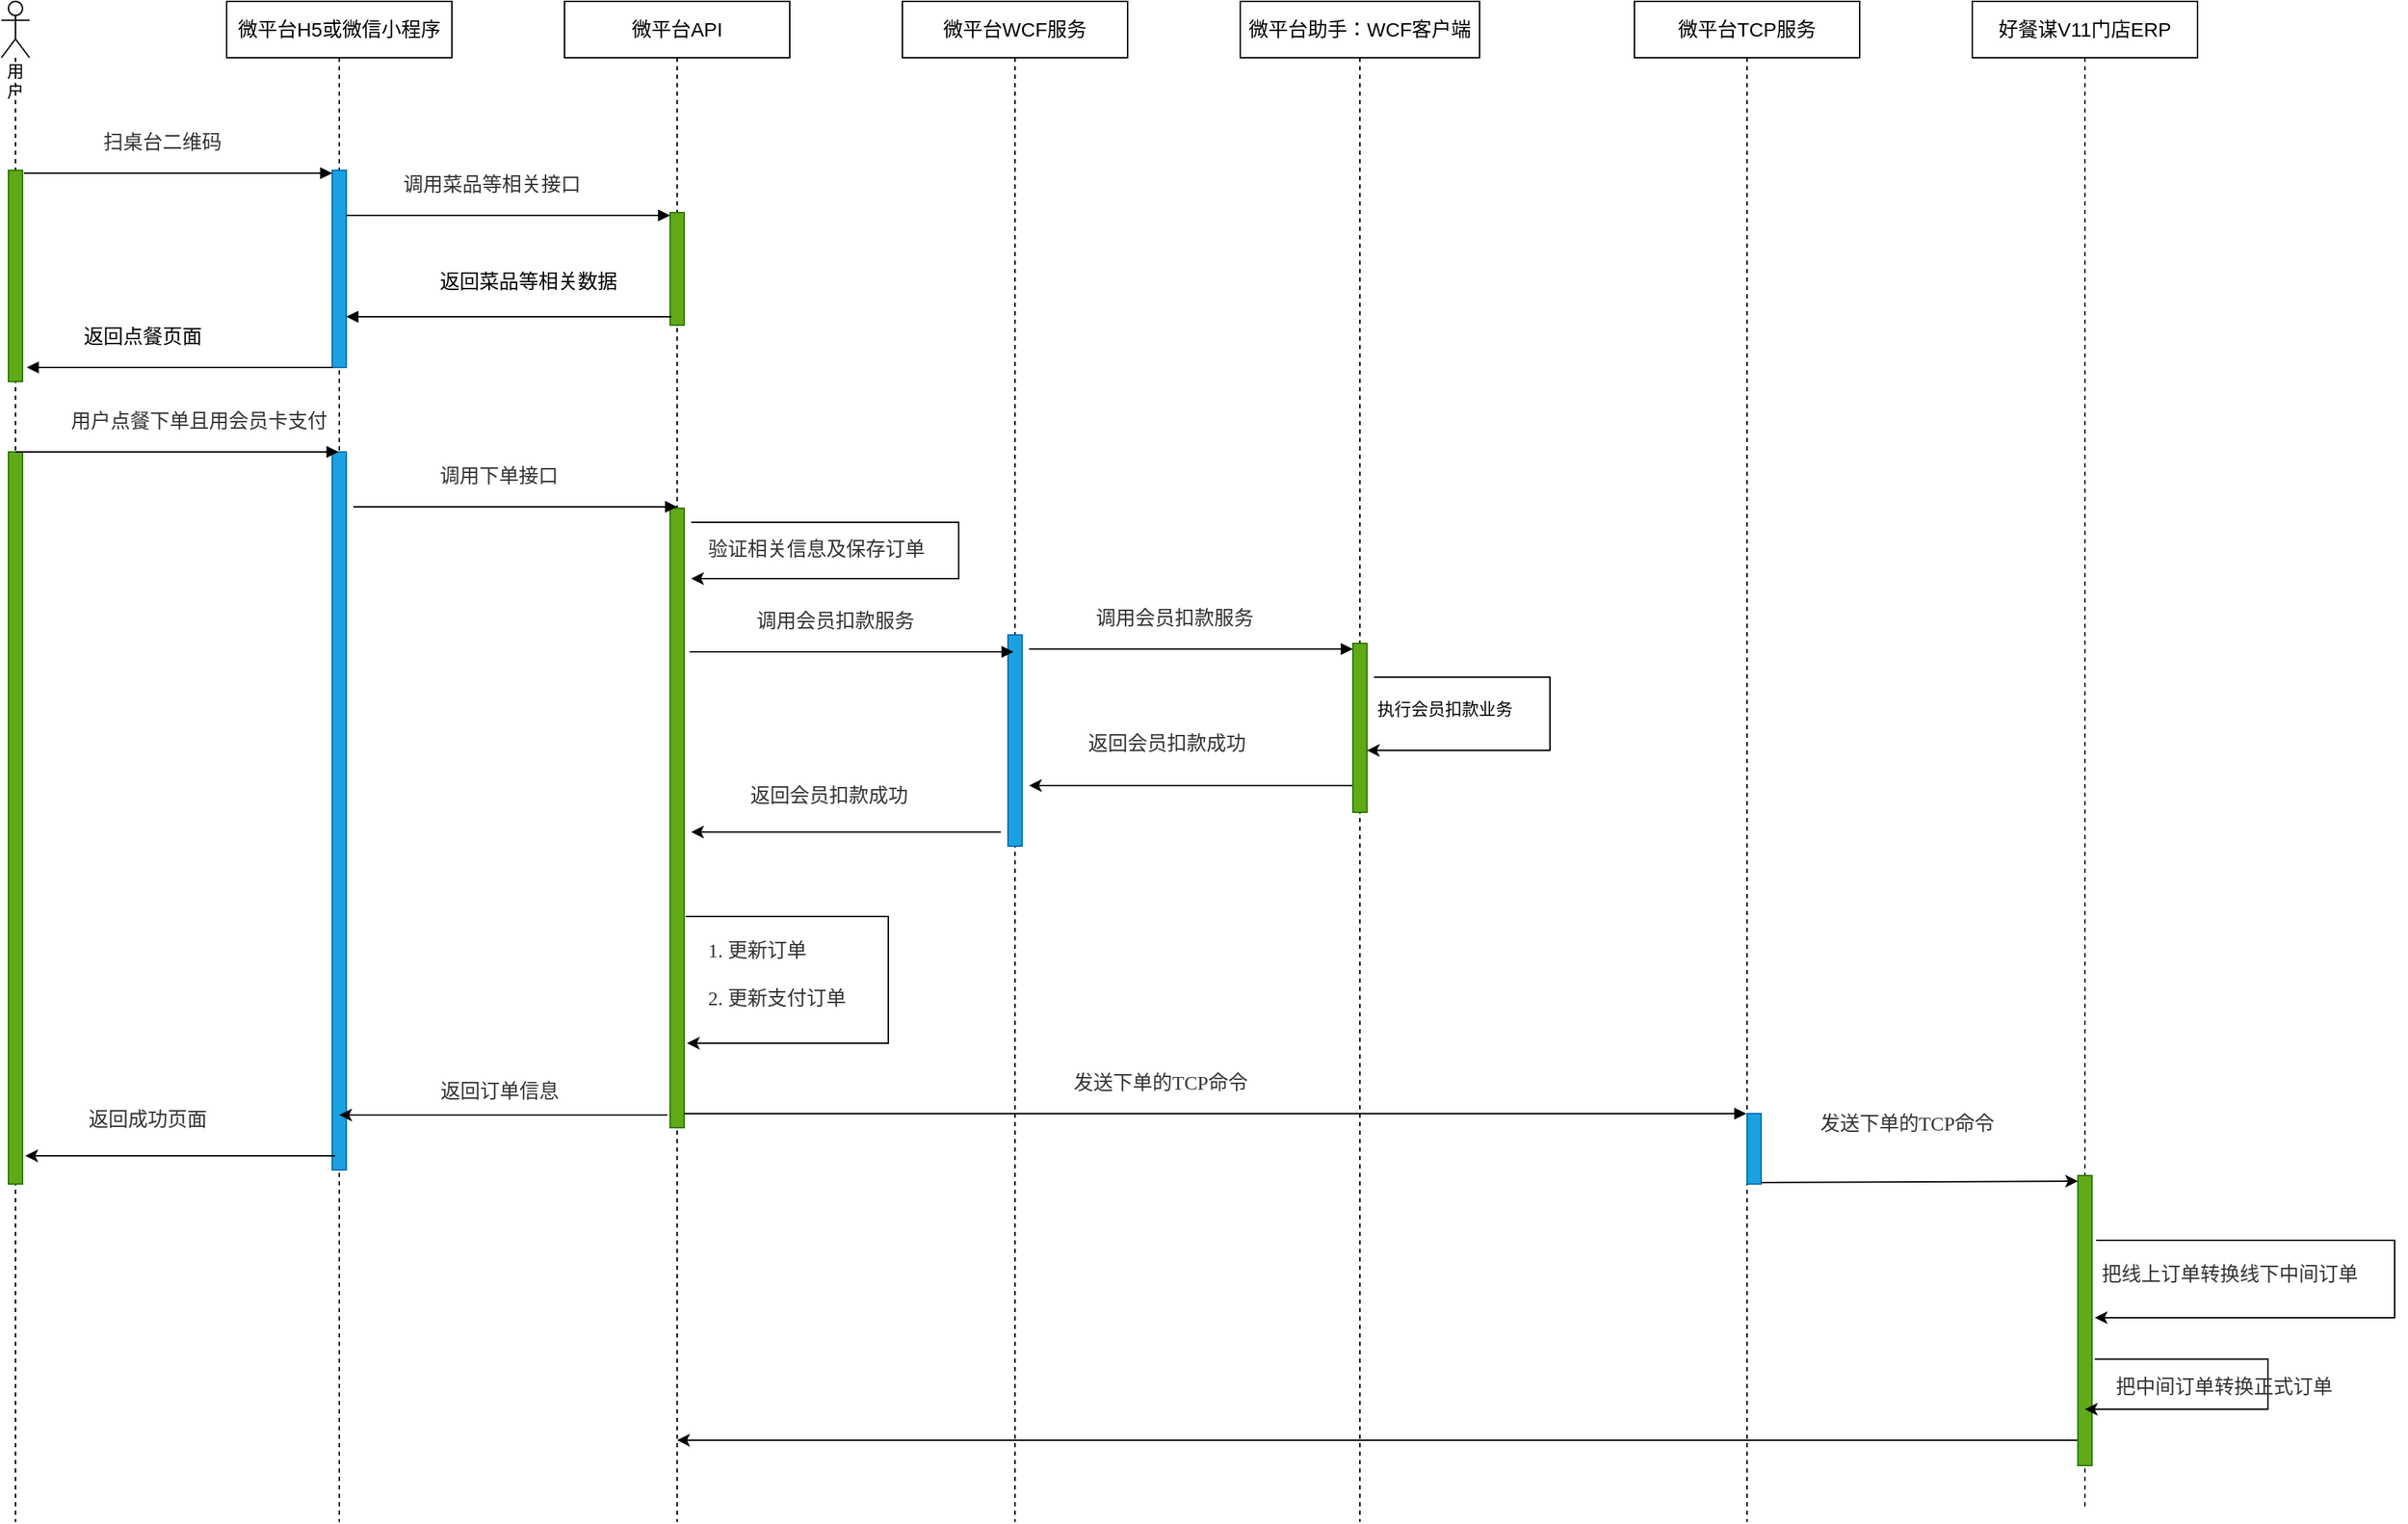 <mxfile version="14.6.10" type="github">
  <diagram id="kgpKYQtTHZ0yAKxKKP6v" name="Page-1">
    <mxGraphModel dx="1422" dy="794" grid="1" gridSize="10" guides="1" tooltips="1" connect="1" arrows="1" fold="1" page="0" pageScale="1" pageWidth="850" pageHeight="1100" math="0" shadow="0">
      <root>
        <mxCell id="0" />
        <mxCell id="1" parent="0" />
        <mxCell id="KIGTdYXQjyGPoFLAYNH6-1" value="用户" style="shape=umlLifeline;participant=umlActor;perimeter=lifelinePerimeter;whiteSpace=wrap;html=1;container=1;collapsible=0;recursiveResize=0;verticalAlign=top;spacingTop=36;outlineConnect=0;rounded=0;sketch=0;" vertex="1" parent="1">
          <mxGeometry width="20" height="1080" as="geometry" />
        </mxCell>
        <mxCell id="KIGTdYXQjyGPoFLAYNH6-11" value="" style="html=1;points=[];perimeter=orthogonalPerimeter;fillColor=#60a917;strokeColor=#2D7600;fontColor=#ffffff;" vertex="1" parent="KIGTdYXQjyGPoFLAYNH6-1">
          <mxGeometry x="5" y="120" width="10" height="150" as="geometry" />
        </mxCell>
        <mxCell id="KIGTdYXQjyGPoFLAYNH6-13" value="" style="html=1;points=[];perimeter=orthogonalPerimeter;fillColor=#60a917;strokeColor=#2D7600;fontColor=#ffffff;" vertex="1" parent="KIGTdYXQjyGPoFLAYNH6-1">
          <mxGeometry x="5" y="320" width="10" height="520" as="geometry" />
        </mxCell>
        <mxCell id="KIGTdYXQjyGPoFLAYNH6-2" value="&lt;span style=&quot;font-size: 14px&quot;&gt;微平台H5或微信小程序&lt;/span&gt;" style="shape=umlLifeline;perimeter=lifelinePerimeter;whiteSpace=wrap;html=1;container=1;collapsible=0;recursiveResize=0;outlineConnect=0;" vertex="1" parent="1">
          <mxGeometry x="160" width="160" height="1080" as="geometry" />
        </mxCell>
        <mxCell id="KIGTdYXQjyGPoFLAYNH6-3" value="" style="html=1;points=[];perimeter=orthogonalPerimeter;fillColor=#1ba1e2;strokeColor=#006EAF;fontColor=#ffffff;" vertex="1" parent="KIGTdYXQjyGPoFLAYNH6-2">
          <mxGeometry x="75" y="120" width="10" height="140" as="geometry" />
        </mxCell>
        <mxCell id="KIGTdYXQjyGPoFLAYNH6-15" value="" style="html=1;points=[];perimeter=orthogonalPerimeter;fillColor=#1ba1e2;strokeColor=#006EAF;fontColor=#ffffff;" vertex="1" parent="KIGTdYXQjyGPoFLAYNH6-2">
          <mxGeometry x="75" y="320" width="10" height="510" as="geometry" />
        </mxCell>
        <mxCell id="KIGTdYXQjyGPoFLAYNH6-5" value="&lt;div style=&quot;text-align: left&quot;&gt;&lt;span style=&quot;font-size: 14px&quot;&gt;&lt;font color=&quot;#333333&quot;&gt;扫桌台二维码&lt;/font&gt;&lt;/span&gt;&lt;/div&gt;" style="html=1;verticalAlign=bottom;endArrow=block;labelBackgroundColor=none;fontFamily=Verdana;fontSize=12;edgeStyle=elbowEdgeStyle;elbow=vertical;" edge="1" parent="1">
          <mxGeometry x="-0.104" y="10" relative="1" as="geometry">
            <mxPoint x="16" y="122" as="sourcePoint" />
            <mxPoint x="235" y="122" as="targetPoint" />
            <mxPoint as="offset" />
            <Array as="points">
              <mxPoint x="115" y="122" />
            </Array>
          </mxGeometry>
        </mxCell>
        <mxCell id="KIGTdYXQjyGPoFLAYNH6-6" value="&lt;span style=&quot;font-size: 14px&quot;&gt;微平台API&lt;/span&gt;" style="shape=umlLifeline;perimeter=lifelinePerimeter;whiteSpace=wrap;html=1;container=1;collapsible=0;recursiveResize=0;outlineConnect=0;" vertex="1" parent="1">
          <mxGeometry x="400" width="160" height="1080" as="geometry" />
        </mxCell>
        <mxCell id="KIGTdYXQjyGPoFLAYNH6-8" value="" style="html=1;points=[];perimeter=orthogonalPerimeter;fillColor=#60a917;strokeColor=#2D7600;fontColor=#ffffff;" vertex="1" parent="KIGTdYXQjyGPoFLAYNH6-6">
          <mxGeometry x="75" y="150" width="10" height="80" as="geometry" />
        </mxCell>
        <mxCell id="KIGTdYXQjyGPoFLAYNH6-17" value="" style="html=1;points=[];perimeter=orthogonalPerimeter;fillColor=#60a917;strokeColor=#2D7600;fontColor=#ffffff;" vertex="1" parent="KIGTdYXQjyGPoFLAYNH6-6">
          <mxGeometry x="75" y="360" width="10" height="440" as="geometry" />
        </mxCell>
        <mxCell id="KIGTdYXQjyGPoFLAYNH6-51" value="" style="edgeStyle=elbowEdgeStyle;elbow=horizontal;endArrow=classic;html=1;rounded=0;" edge="1" parent="KIGTdYXQjyGPoFLAYNH6-6">
          <mxGeometry width="50" height="50" relative="1" as="geometry">
            <mxPoint x="86" y="650" as="sourcePoint" />
            <mxPoint x="87" y="740" as="targetPoint" />
            <Array as="points">
              <mxPoint x="230" y="700" />
            </Array>
          </mxGeometry>
        </mxCell>
        <mxCell id="KIGTdYXQjyGPoFLAYNH6-9" value="&lt;div style=&quot;text-align: left&quot;&gt;&lt;font color=&quot;#333333&quot;&gt;&lt;span style=&quot;font-size: 14px&quot;&gt;调用菜品等相关接口&lt;/span&gt;&lt;/font&gt;&lt;/div&gt;" style="html=1;verticalAlign=bottom;endArrow=block;labelBackgroundColor=none;fontFamily=Verdana;fontSize=12;edgeStyle=elbowEdgeStyle;elbow=vertical;" edge="1" parent="1">
          <mxGeometry x="-0.104" y="10" relative="1" as="geometry">
            <mxPoint x="245" y="152" as="sourcePoint" />
            <mxPoint x="475" y="152" as="targetPoint" />
            <mxPoint as="offset" />
            <Array as="points">
              <mxPoint x="355" y="152" />
            </Array>
          </mxGeometry>
        </mxCell>
        <mxCell id="KIGTdYXQjyGPoFLAYNH6-10" value="&lt;div style=&quot;text-align: left ; font-size: 14px&quot;&gt;返回菜品等相关数据&lt;/div&gt;" style="html=1;verticalAlign=bottom;endArrow=block;labelBackgroundColor=none;fontFamily=Verdana;fontSize=14;edgeStyle=elbowEdgeStyle;elbow=vertical;" edge="1" parent="1">
          <mxGeometry x="0.402" y="-13" relative="1" as="geometry">
            <mxPoint x="285" y="224" as="sourcePoint" />
            <mxPoint x="245" y="224" as="targetPoint" />
            <mxPoint as="offset" />
            <Array as="points">
              <mxPoint x="480.5" y="224" />
            </Array>
          </mxGeometry>
        </mxCell>
        <mxCell id="KIGTdYXQjyGPoFLAYNH6-12" value="&lt;div style=&quot;text-align: left ; font-size: 14px&quot;&gt;返回点餐页面&lt;/div&gt;" style="html=1;verticalAlign=bottom;endArrow=block;labelBackgroundColor=none;fontFamily=Verdana;fontSize=14;edgeStyle=elbowEdgeStyle;elbow=vertical;" edge="1" parent="1">
          <mxGeometry x="0.602" y="-10" relative="1" as="geometry">
            <mxPoint x="50" y="260" as="sourcePoint" />
            <mxPoint x="18" y="260" as="targetPoint" />
            <mxPoint as="offset" />
            <Array as="points">
              <mxPoint x="240" y="260" />
            </Array>
          </mxGeometry>
        </mxCell>
        <mxCell id="KIGTdYXQjyGPoFLAYNH6-14" value="&lt;div style=&quot;text-align: left ; font-size: 14px&quot;&gt;&lt;font color=&quot;#333333&quot;&gt;用户点餐下单且用会员卡支付&lt;/font&gt;&lt;/div&gt;" style="html=1;verticalAlign=bottom;endArrow=block;labelBackgroundColor=none;fontFamily=Verdana;fontSize=14;edgeStyle=elbowEdgeStyle;elbow=vertical;" edge="1" parent="1" target="KIGTdYXQjyGPoFLAYNH6-2">
          <mxGeometry x="0.133" y="10" relative="1" as="geometry">
            <mxPoint x="10" y="320" as="sourcePoint" />
            <mxPoint x="225" y="320" as="targetPoint" />
            <mxPoint as="offset" />
          </mxGeometry>
        </mxCell>
        <mxCell id="KIGTdYXQjyGPoFLAYNH6-16" value="&lt;div style=&quot;text-align: left&quot;&gt;&lt;font color=&quot;#333333&quot;&gt;&lt;span style=&quot;font-size: 14px&quot;&gt;调用下单接口&lt;/span&gt;&lt;/font&gt;&lt;/div&gt;" style="html=1;verticalAlign=bottom;endArrow=block;labelBackgroundColor=none;fontFamily=Verdana;fontSize=12;edgeStyle=elbowEdgeStyle;elbow=vertical;" edge="1" parent="1">
          <mxGeometry x="-0.104" y="10" relative="1" as="geometry">
            <mxPoint x="250" y="359" as="sourcePoint" />
            <mxPoint x="480" y="359" as="targetPoint" />
            <mxPoint as="offset" />
            <Array as="points">
              <mxPoint x="360" y="359" />
            </Array>
          </mxGeometry>
        </mxCell>
        <mxCell id="KIGTdYXQjyGPoFLAYNH6-18" value="&lt;span style=&quot;font-size: 14px&quot;&gt;微平台WCF服务&lt;/span&gt;" style="shape=umlLifeline;perimeter=lifelinePerimeter;whiteSpace=wrap;html=1;container=1;collapsible=0;recursiveResize=0;outlineConnect=0;" vertex="1" parent="1">
          <mxGeometry x="640" width="160" height="1080" as="geometry" />
        </mxCell>
        <mxCell id="KIGTdYXQjyGPoFLAYNH6-23" value="" style="html=1;points=[];perimeter=orthogonalPerimeter;fillColor=#1ba1e2;strokeColor=#006EAF;fontColor=#ffffff;" vertex="1" parent="KIGTdYXQjyGPoFLAYNH6-18">
          <mxGeometry x="75" y="450" width="10" height="150" as="geometry" />
        </mxCell>
        <mxCell id="KIGTdYXQjyGPoFLAYNH6-21" value="&lt;span style=&quot;font-size: 14px&quot;&gt;微平台助手：WCF客户端&lt;/span&gt;" style="shape=umlLifeline;perimeter=lifelinePerimeter;whiteSpace=wrap;html=1;container=1;collapsible=0;recursiveResize=0;outlineConnect=0;" vertex="1" parent="1">
          <mxGeometry x="880" width="170" height="1080" as="geometry" />
        </mxCell>
        <mxCell id="KIGTdYXQjyGPoFLAYNH6-33" value="" style="edgeStyle=orthogonalEdgeStyle;curved=0;rounded=1;sketch=0;orthogonalLoop=1;jettySize=auto;html=1;" edge="1" parent="KIGTdYXQjyGPoFLAYNH6-21">
          <mxGeometry relative="1" as="geometry">
            <mxPoint x="-150" y="557" as="targetPoint" />
            <mxPoint x="80" y="557" as="sourcePoint" />
          </mxGeometry>
        </mxCell>
        <mxCell id="KIGTdYXQjyGPoFLAYNH6-25" value="" style="html=1;points=[];perimeter=orthogonalPerimeter;fillColor=#60a917;strokeColor=#2D7600;fontColor=#ffffff;" vertex="1" parent="KIGTdYXQjyGPoFLAYNH6-21">
          <mxGeometry x="80" y="456" width="10" height="120" as="geometry" />
        </mxCell>
        <mxCell id="KIGTdYXQjyGPoFLAYNH6-22" value="&lt;div style=&quot;text-align: left&quot;&gt;&lt;font color=&quot;#333333&quot;&gt;&lt;span style=&quot;font-size: 14px&quot;&gt;发送下单的TCP命令&lt;/span&gt;&lt;/font&gt;&lt;/div&gt;" style="html=1;verticalAlign=bottom;endArrow=block;labelBackgroundColor=none;fontFamily=Verdana;fontSize=12;edgeStyle=elbowEdgeStyle;elbow=vertical;" edge="1" parent="1" target="KIGTdYXQjyGPoFLAYNH6-52">
          <mxGeometry x="-0.104" y="10" relative="1" as="geometry">
            <mxPoint x="485" y="790" as="sourcePoint" />
            <mxPoint x="715" y="790" as="targetPoint" />
            <mxPoint as="offset" />
            <Array as="points">
              <mxPoint x="595" y="790" />
            </Array>
          </mxGeometry>
        </mxCell>
        <mxCell id="KIGTdYXQjyGPoFLAYNH6-24" value="&lt;div style=&quot;text-align: left&quot;&gt;&lt;font color=&quot;#333333&quot;&gt;&lt;span style=&quot;font-size: 14px&quot;&gt;调用会员扣款服务&lt;/span&gt;&lt;/font&gt;&lt;/div&gt;" style="html=1;verticalAlign=bottom;endArrow=block;labelBackgroundColor=none;fontFamily=Verdana;fontSize=12;edgeStyle=elbowEdgeStyle;elbow=vertical;" edge="1" parent="1">
          <mxGeometry x="-0.104" y="10" relative="1" as="geometry">
            <mxPoint x="730" y="460" as="sourcePoint" />
            <mxPoint x="960" y="460" as="targetPoint" />
            <mxPoint as="offset" />
            <Array as="points">
              <mxPoint x="840" y="460" />
            </Array>
          </mxGeometry>
        </mxCell>
        <mxCell id="KIGTdYXQjyGPoFLAYNH6-32" value="执行会员扣款业务" style="text;html=1;align=center;verticalAlign=middle;resizable=0;points=[];autosize=1;strokeColor=none;" vertex="1" parent="1">
          <mxGeometry x="970" y="493" width="110" height="20" as="geometry" />
        </mxCell>
        <mxCell id="KIGTdYXQjyGPoFLAYNH6-35" value="&lt;font color=&quot;#333333&quot; face=&quot;verdana&quot;&gt;&lt;span style=&quot;font-size: 14px&quot;&gt;返回会员扣款成功&lt;/span&gt;&lt;/font&gt;" style="text;whiteSpace=wrap;html=1;" vertex="1" parent="1">
          <mxGeometry x="770" y="513" width="140" height="30" as="geometry" />
        </mxCell>
        <mxCell id="KIGTdYXQjyGPoFLAYNH6-37" value="" style="edgeStyle=orthogonalEdgeStyle;curved=0;rounded=1;sketch=0;orthogonalLoop=1;jettySize=auto;html=1;" edge="1" parent="1">
          <mxGeometry relative="1" as="geometry">
            <mxPoint x="490" y="590" as="targetPoint" />
            <mxPoint x="710" y="590" as="sourcePoint" />
          </mxGeometry>
        </mxCell>
        <mxCell id="KIGTdYXQjyGPoFLAYNH6-38" value="&lt;font color=&quot;#333333&quot; face=&quot;verdana&quot;&gt;&lt;span style=&quot;font-size: 14px&quot;&gt;返回会员扣款成功&lt;/span&gt;&lt;/font&gt;" style="text;whiteSpace=wrap;html=1;" vertex="1" parent="1">
          <mxGeometry x="530" y="550" width="140" height="30" as="geometry" />
        </mxCell>
        <mxCell id="KIGTdYXQjyGPoFLAYNH6-40" value="" style="edgeStyle=elbowEdgeStyle;elbow=horizontal;endArrow=classic;html=1;rounded=0;" edge="1" parent="1">
          <mxGeometry width="50" height="50" relative="1" as="geometry">
            <mxPoint x="490" y="370" as="sourcePoint" />
            <mxPoint x="490" y="410" as="targetPoint" />
            <Array as="points">
              <mxPoint x="680" y="390" />
            </Array>
          </mxGeometry>
        </mxCell>
        <mxCell id="KIGTdYXQjyGPoFLAYNH6-41" value="&lt;font color=&quot;#333333&quot; face=&quot;verdana&quot;&gt;&lt;span style=&quot;font-size: 14px&quot;&gt;验证相关信息及保存订单&lt;/span&gt;&lt;/font&gt;" style="text;whiteSpace=wrap;html=1;" vertex="1" parent="1">
          <mxGeometry x="500" y="375" width="180" height="30" as="geometry" />
        </mxCell>
        <mxCell id="KIGTdYXQjyGPoFLAYNH6-43" value="" style="edgeStyle=elbowEdgeStyle;elbow=horizontal;endArrow=classic;html=1;rounded=0;entryX=1;entryY=0.692;entryDx=0;entryDy=0;entryPerimeter=0;exitX=0.045;exitY=-0.15;exitDx=0;exitDy=0;exitPerimeter=0;" edge="1" parent="1">
          <mxGeometry width="50" height="50" relative="1" as="geometry">
            <mxPoint x="974.95" y="480" as="sourcePoint" />
            <mxPoint x="970" y="532.04" as="targetPoint" />
            <Array as="points">
              <mxPoint x="1100" y="493" />
            </Array>
          </mxGeometry>
        </mxCell>
        <mxCell id="KIGTdYXQjyGPoFLAYNH6-44" value="" style="edgeStyle=orthogonalEdgeStyle;rounded=0;sketch=0;jumpStyle=sharp;orthogonalLoop=1;jettySize=auto;html=1;" edge="1" parent="1">
          <mxGeometry relative="1" as="geometry">
            <mxPoint x="240" y="791" as="targetPoint" />
            <mxPoint x="473" y="791" as="sourcePoint" />
          </mxGeometry>
        </mxCell>
        <mxCell id="KIGTdYXQjyGPoFLAYNH6-45" value="&lt;font color=&quot;#333333&quot; face=&quot;verdana&quot;&gt;&lt;span style=&quot;font-size: 14px&quot;&gt;返回订单信息&lt;/span&gt;&lt;/font&gt;" style="text;whiteSpace=wrap;html=1;" vertex="1" parent="1">
          <mxGeometry x="310" y="760" width="110" height="30" as="geometry" />
        </mxCell>
        <mxCell id="KIGTdYXQjyGPoFLAYNH6-46" value="" style="edgeStyle=orthogonalEdgeStyle;rounded=0;sketch=0;jumpStyle=sharp;orthogonalLoop=1;jettySize=auto;html=1;" edge="1" parent="1">
          <mxGeometry relative="1" as="geometry">
            <mxPoint x="17" y="820" as="targetPoint" />
            <mxPoint x="237" y="820" as="sourcePoint" />
          </mxGeometry>
        </mxCell>
        <mxCell id="KIGTdYXQjyGPoFLAYNH6-49" value="&lt;font color=&quot;#333333&quot; face=&quot;verdana&quot;&gt;&lt;span style=&quot;font-size: 14px&quot;&gt;1. 更新订单&lt;br&gt;&lt;br&gt;2.&amp;nbsp;更新支付订单&lt;br&gt;&lt;/span&gt;&lt;/font&gt;" style="text;whiteSpace=wrap;html=1;" vertex="1" parent="1">
          <mxGeometry x="500" y="660" width="110" height="60" as="geometry" />
        </mxCell>
        <mxCell id="KIGTdYXQjyGPoFLAYNH6-52" value="&lt;span style=&quot;font-size: 14px&quot;&gt;微平台TCP服务&lt;/span&gt;" style="shape=umlLifeline;perimeter=lifelinePerimeter;whiteSpace=wrap;html=1;container=1;collapsible=0;recursiveResize=0;outlineConnect=0;" vertex="1" parent="1">
          <mxGeometry x="1160" width="160" height="1080" as="geometry" />
        </mxCell>
        <mxCell id="KIGTdYXQjyGPoFLAYNH6-57" value="" style="html=1;points=[];perimeter=orthogonalPerimeter;fillColor=#1ba1e2;strokeColor=#006EAF;fontColor=#ffffff;" vertex="1" parent="KIGTdYXQjyGPoFLAYNH6-52">
          <mxGeometry x="80" y="790" width="10" height="50" as="geometry" />
        </mxCell>
        <mxCell id="KIGTdYXQjyGPoFLAYNH6-55" value="&lt;span style=&quot;font-size: 14px&quot;&gt;好餐谋V11门店ERP&lt;/span&gt;" style="shape=umlLifeline;perimeter=lifelinePerimeter;whiteSpace=wrap;html=1;container=1;collapsible=0;recursiveResize=0;outlineConnect=0;" vertex="1" parent="1">
          <mxGeometry x="1400" width="160" height="1070" as="geometry" />
        </mxCell>
        <mxCell id="KIGTdYXQjyGPoFLAYNH6-56" value="&lt;div style=&quot;text-align: left&quot;&gt;&lt;font color=&quot;#333333&quot;&gt;&lt;span style=&quot;font-size: 14px&quot;&gt;调用会员扣款服务&lt;/span&gt;&lt;/font&gt;&lt;/div&gt;" style="html=1;verticalAlign=bottom;endArrow=block;labelBackgroundColor=none;fontFamily=Verdana;fontSize=12;edgeStyle=elbowEdgeStyle;elbow=vertical;" edge="1" parent="1">
          <mxGeometry x="-0.104" y="10" relative="1" as="geometry">
            <mxPoint x="489" y="462" as="sourcePoint" />
            <mxPoint x="719" y="462" as="targetPoint" />
            <mxPoint as="offset" />
            <Array as="points">
              <mxPoint x="599" y="462" />
            </Array>
          </mxGeometry>
        </mxCell>
        <mxCell id="KIGTdYXQjyGPoFLAYNH6-69" value="" style="edgeStyle=orthogonalEdgeStyle;rounded=0;sketch=0;jumpStyle=sharp;orthogonalLoop=1;jettySize=auto;html=1;" edge="1" parent="1">
          <mxGeometry relative="1" as="geometry">
            <mxPoint x="480" y="1022" as="targetPoint" />
            <mxPoint x="1475" y="1022" as="sourcePoint" />
          </mxGeometry>
        </mxCell>
        <mxCell id="KIGTdYXQjyGPoFLAYNH6-59" value="" style="html=1;points=[];perimeter=orthogonalPerimeter;fillColor=#60a917;strokeColor=#2D7600;fontColor=#ffffff;" vertex="1" parent="1">
          <mxGeometry x="1475" y="834" width="10" height="206" as="geometry" />
        </mxCell>
        <mxCell id="KIGTdYXQjyGPoFLAYNH6-60" value="&lt;font color=&quot;#333333&quot; face=&quot;verdana&quot;&gt;&lt;span style=&quot;font-size: 14px&quot;&gt;返回成功页面&lt;/span&gt;&lt;/font&gt;" style="text;whiteSpace=wrap;html=1;" vertex="1" parent="1">
          <mxGeometry x="60" y="780" width="110" height="30" as="geometry" />
        </mxCell>
        <mxCell id="KIGTdYXQjyGPoFLAYNH6-58" value="" style="edgeStyle=orthogonalEdgeStyle;rounded=0;sketch=0;jumpStyle=sharp;orthogonalLoop=1;jettySize=auto;html=1;entryX=0;entryY=0.05;entryDx=0;entryDy=0;entryPerimeter=0;" edge="1" parent="1">
          <mxGeometry relative="1" as="geometry">
            <mxPoint x="1475" y="838" as="targetPoint" />
            <mxPoint x="1250" y="839" as="sourcePoint" />
            <Array as="points">
              <mxPoint x="1290" y="839" />
            </Array>
          </mxGeometry>
        </mxCell>
        <mxCell id="KIGTdYXQjyGPoFLAYNH6-61" value="&lt;span style=&quot;color: rgb(51, 51, 51); font-family: verdana; font-size: 14px; font-style: normal; font-weight: 400; letter-spacing: normal; text-align: left; text-indent: 0px; text-transform: none; word-spacing: 0px; background-color: rgb(255, 255, 255); display: inline; float: none;&quot;&gt;发送下单的TCP命令&lt;/span&gt;" style="text;whiteSpace=wrap;html=1;" vertex="1" parent="1">
          <mxGeometry x="1290" y="783" width="150" height="30" as="geometry" />
        </mxCell>
        <mxCell id="KIGTdYXQjyGPoFLAYNH6-62" value="" style="edgeStyle=elbowEdgeStyle;elbow=horizontal;endArrow=classic;html=1;rounded=0;entryX=1.2;entryY=0.49;entryDx=0;entryDy=0;entryPerimeter=0;" edge="1" parent="1" target="KIGTdYXQjyGPoFLAYNH6-59">
          <mxGeometry width="50" height="50" relative="1" as="geometry">
            <mxPoint x="1488" y="880" as="sourcePoint" />
            <mxPoint x="1580" y="910" as="targetPoint" />
            <Array as="points">
              <mxPoint x="1700" y="910" />
            </Array>
          </mxGeometry>
        </mxCell>
        <mxCell id="KIGTdYXQjyGPoFLAYNH6-63" value="&lt;font color=&quot;#333333&quot; face=&quot;verdana&quot;&gt;&lt;span style=&quot;font-size: 14px&quot;&gt;把线上订单转换线下中间订单&lt;/span&gt;&lt;/font&gt;" style="text;whiteSpace=wrap;html=1;" vertex="1" parent="1">
          <mxGeometry x="1490" y="890" width="200" height="30" as="geometry" />
        </mxCell>
        <mxCell id="KIGTdYXQjyGPoFLAYNH6-64" value="" style="edgeStyle=elbowEdgeStyle;elbow=horizontal;endArrow=classic;html=1;rounded=0;exitX=1.2;exitY=0.633;exitDx=0;exitDy=0;exitPerimeter=0;" edge="1" parent="1" source="KIGTdYXQjyGPoFLAYNH6-59" target="KIGTdYXQjyGPoFLAYNH6-55">
          <mxGeometry width="50" height="50" relative="1" as="geometry">
            <mxPoint x="1510" y="1010" as="sourcePoint" />
            <mxPoint x="1650" y="970" as="targetPoint" />
            <Array as="points">
              <mxPoint x="1610" y="1000" />
            </Array>
          </mxGeometry>
        </mxCell>
        <mxCell id="KIGTdYXQjyGPoFLAYNH6-65" value="&lt;font color=&quot;#333333&quot; face=&quot;verdana&quot;&gt;&lt;span style=&quot;font-size: 14px&quot;&gt;把中间订单转换正式订单&lt;/span&gt;&lt;/font&gt;" style="text;whiteSpace=wrap;html=1;" vertex="1" parent="1">
          <mxGeometry x="1500" y="970" width="200" height="30" as="geometry" />
        </mxCell>
      </root>
    </mxGraphModel>
  </diagram>
</mxfile>
